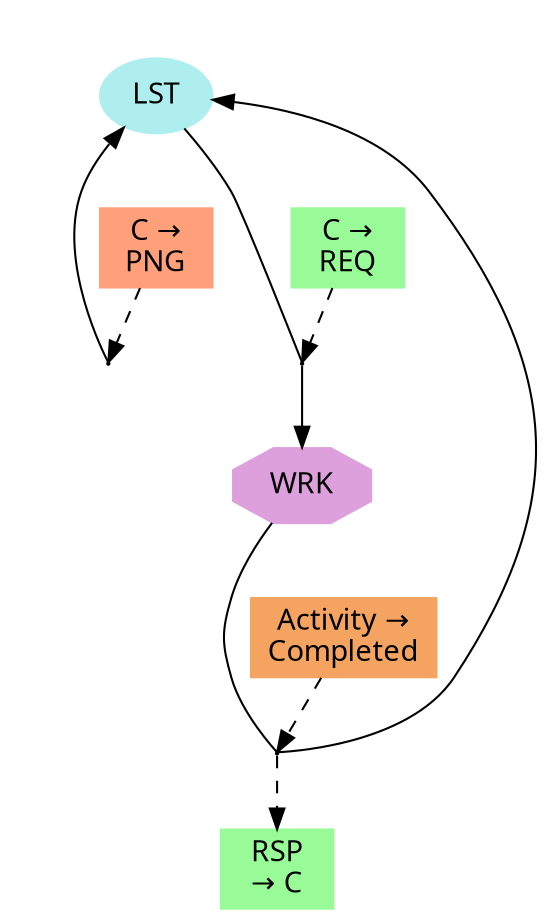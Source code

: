 digraph {
color=white;
concentrate=true;
graph [ fontname="sans-serif" ];
node [ fontname="sans-serif" ];
edge [ fontname="sans-serif" ];
subgraph cluster_0_false {
A_0_false [ label="LST", shape=ellipse, style=filled, color=PaleTurquoise ];
subgraph cluster_0 {
T_0_18446744073709551615 [ shape=point, height=0.015, width=0.015 ];
D_0_18446744073709551615_2 [ label="C &#8594;\nPNG", shape=box, style=filled, color=LightSalmon ];
A_0_false -> D_0_18446744073709551615_2 [ style=invis ];
}
subgraph cluster_1 {
T_1_18446744073709551615 [ shape=point, height=0.015, width=0.015 ];
D_1_18446744073709551615_1 [ label="C &#8594;\nREQ", shape=box, style=filled, color=PaleGreen ];
A_0_false -> D_1_18446744073709551615_1 [ style=invis ];
}
}
subgraph cluster_1_true {
A_1_true [ label="WRK", shape=octagon, style=filled, color=Plum ];
subgraph cluster_2 {
T_2_18446744073709551615 [ shape=point, height=0.015, width=0.015 ];
D_2_18446744073709551615_4 [ label="Activity &#8594;\nCompleted", shape=box, style=filled, color=SandyBrown ];
A_1_true -> D_2_18446744073709551615_4 [ style=invis ];
}
}
A_0_false -> T_0_18446744073709551615 [ arrowhead=none, direction=forward ];
T_0_18446744073709551615 -> A_0_false [ constraint=false ];
D_0_18446744073709551615_2 -> T_0_18446744073709551615 [ style=dashed ];
A_0_false -> T_1_18446744073709551615 [ arrowhead=none, direction=forward ];
T_1_18446744073709551615 -> A_1_true [ constraint=true ];
D_1_18446744073709551615_1 -> T_1_18446744073709551615 [ style=dashed ];
A_1_true -> T_2_18446744073709551615 [ arrowhead=none, direction=forward ];
T_2_18446744073709551615 -> A_0_false [ constraint=false ];
D_2_18446744073709551615_4 -> T_2_18446744073709551615 [ style=dashed ];
S_2_18446744073709551615_5 [ label="RSP\n&#8594; C", shape=box, style=filled, color=PaleGreen ];
T_2_18446744073709551615 -> S_2_18446744073709551615_5 [ style=dashed ];
}

